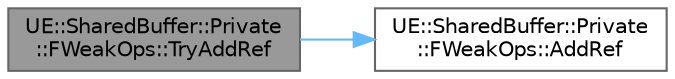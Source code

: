 digraph "UE::SharedBuffer::Private::FWeakOps::TryAddRef"
{
 // INTERACTIVE_SVG=YES
 // LATEX_PDF_SIZE
  bgcolor="transparent";
  edge [fontname=Helvetica,fontsize=10,labelfontname=Helvetica,labelfontsize=10];
  node [fontname=Helvetica,fontsize=10,shape=box,height=0.2,width=0.4];
  rankdir="LR";
  Node1 [id="Node000001",label="UE::SharedBuffer::Private\l::FWeakOps::TryAddRef",height=0.2,width=0.4,color="gray40", fillcolor="grey60", style="filled", fontcolor="black",tooltip=" "];
  Node1 -> Node2 [id="edge1_Node000001_Node000002",color="steelblue1",style="solid",tooltip=" "];
  Node2 [id="Node000002",label="UE::SharedBuffer::Private\l::FWeakOps::AddRef",height=0.2,width=0.4,color="grey40", fillcolor="white", style="filled",URL="$d0/dbc/structUE_1_1SharedBuffer_1_1Private_1_1FWeakOps.html#a0becf2480c0166b761001759147ce3da",tooltip=" "];
}
